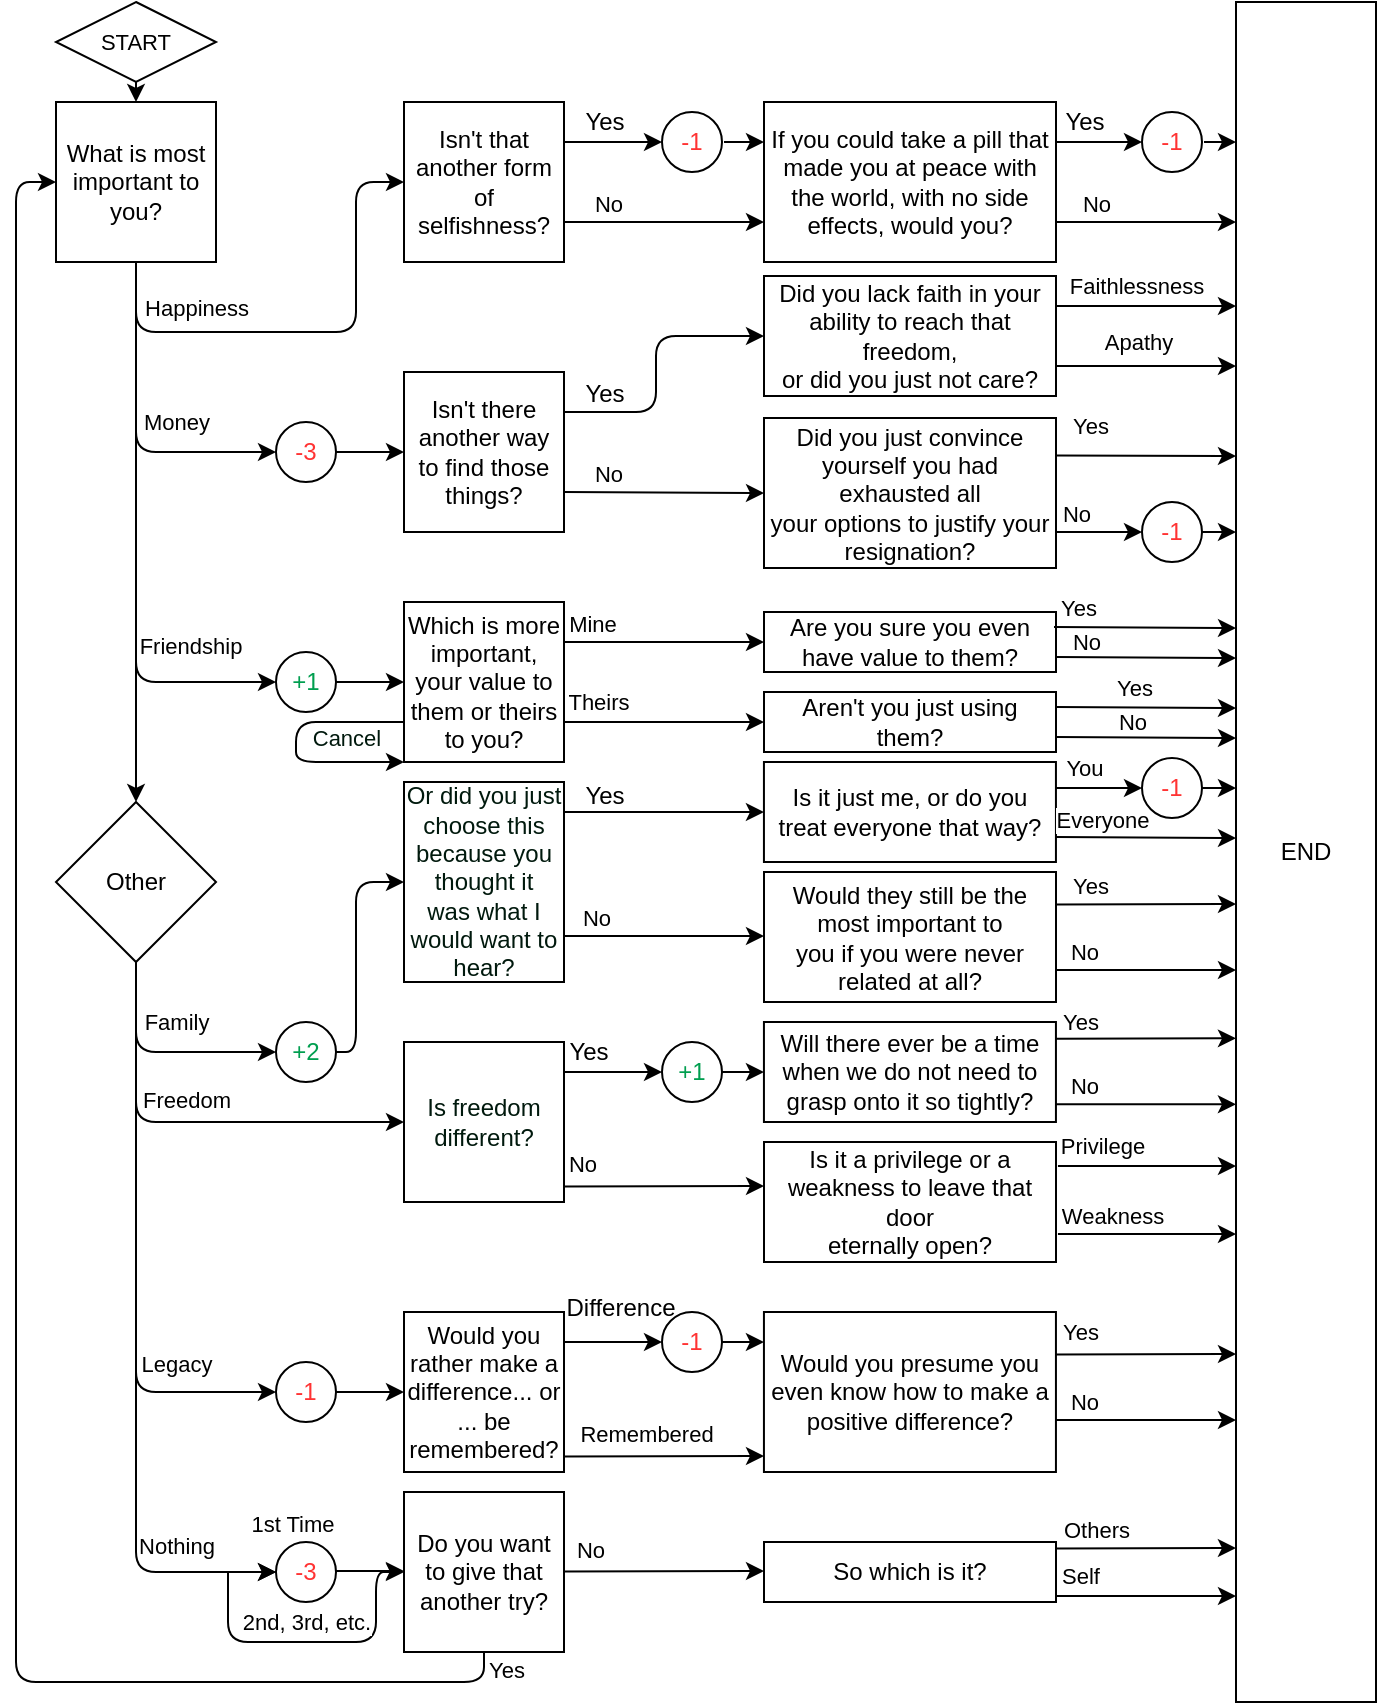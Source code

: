 <mxfile version="18.0.7" type="github">
  <diagram id="C5RBs43oDa-KdzZeNtuy" name="Page-1">
    <mxGraphModel dx="1038" dy="528" grid="1" gridSize="10" guides="1" tooltips="1" connect="1" arrows="1" fold="1" page="1" pageScale="1" pageWidth="827" pageHeight="1169" math="0" shadow="0">
      <root>
        <mxCell id="WIyWlLk6GJQsqaUBKTNV-0" />
        <mxCell id="WIyWlLk6GJQsqaUBKTNV-1" parent="WIyWlLk6GJQsqaUBKTNV-0" />
        <mxCell id="tJ01jzikXB8J_-vJGD6S-6" value="" style="endArrow=classic;html=1;exitX=0.5;exitY=1;exitDx=0;exitDy=0;entryX=0;entryY=0.5;entryDx=0;entryDy=0;" edge="1" parent="WIyWlLk6GJQsqaUBKTNV-1" source="tJ01jzikXB8J_-vJGD6S-64" target="tJ01jzikXB8J_-vJGD6S-65">
          <mxGeometry relative="1" as="geometry">
            <mxPoint x="85" y="140" as="sourcePoint" />
            <mxPoint x="300" y="85" as="targetPoint" />
            <Array as="points">
              <mxPoint x="90" y="175" />
              <mxPoint x="200" y="175" />
              <mxPoint x="200" y="100" />
            </Array>
          </mxGeometry>
        </mxCell>
        <mxCell id="tJ01jzikXB8J_-vJGD6S-7" value="&lt;div&gt;Happiness&lt;/div&gt;" style="edgeLabel;resizable=0;html=1;align=center;verticalAlign=middle;" connectable="0" vertex="1" parent="tJ01jzikXB8J_-vJGD6S-6">
          <mxGeometry relative="1" as="geometry">
            <mxPoint x="-57" y="-12" as="offset" />
          </mxGeometry>
        </mxCell>
        <mxCell id="tJ01jzikXB8J_-vJGD6S-9" value="" style="endArrow=classic;html=1;exitX=0.5;exitY=1;exitDx=0;exitDy=0;entryX=0;entryY=0.5;entryDx=0;entryDy=0;" edge="1" parent="WIyWlLk6GJQsqaUBKTNV-1" target="tJ01jzikXB8J_-vJGD6S-86">
          <mxGeometry relative="1" as="geometry">
            <mxPoint x="90" y="140" as="sourcePoint" />
            <mxPoint x="205" y="235" as="targetPoint" />
            <Array as="points">
              <mxPoint x="90" y="235" />
            </Array>
          </mxGeometry>
        </mxCell>
        <mxCell id="tJ01jzikXB8J_-vJGD6S-10" value="&lt;div&gt;Money&lt;/div&gt;" style="edgeLabel;resizable=0;html=1;align=center;verticalAlign=middle;" connectable="0" vertex="1" parent="tJ01jzikXB8J_-vJGD6S-9">
          <mxGeometry relative="1" as="geometry">
            <mxPoint x="20" y="-3" as="offset" />
          </mxGeometry>
        </mxCell>
        <mxCell id="tJ01jzikXB8J_-vJGD6S-22" value="" style="endArrow=classic;html=1;exitX=0.5;exitY=1;exitDx=0;exitDy=0;entryX=0;entryY=0.5;entryDx=0;entryDy=0;" edge="1" parent="WIyWlLk6GJQsqaUBKTNV-1" source="tJ01jzikXB8J_-vJGD6S-123" target="tJ01jzikXB8J_-vJGD6S-192">
          <mxGeometry relative="1" as="geometry">
            <mxPoint x="90" y="645" as="sourcePoint" />
            <mxPoint x="200" y="540" as="targetPoint" />
            <Array as="points">
              <mxPoint x="90" y="535" />
            </Array>
          </mxGeometry>
        </mxCell>
        <mxCell id="tJ01jzikXB8J_-vJGD6S-23" value="&lt;div&gt;Family&lt;/div&gt;" style="edgeLabel;resizable=0;html=1;align=center;verticalAlign=middle;" connectable="0" vertex="1" parent="tJ01jzikXB8J_-vJGD6S-22">
          <mxGeometry relative="1" as="geometry">
            <mxPoint x="7" y="-15" as="offset" />
          </mxGeometry>
        </mxCell>
        <mxCell id="tJ01jzikXB8J_-vJGD6S-27" value="" style="endArrow=classic;html=1;exitX=0.5;exitY=1;exitDx=0;exitDy=0;entryX=0;entryY=0.5;entryDx=0;entryDy=0;" edge="1" parent="WIyWlLk6GJQsqaUBKTNV-1" source="tJ01jzikXB8J_-vJGD6S-123" target="tJ01jzikXB8J_-vJGD6S-223">
          <mxGeometry relative="1" as="geometry">
            <mxPoint x="90" y="514" as="sourcePoint" />
            <mxPoint x="205" y="574" as="targetPoint" />
            <Array as="points">
              <mxPoint x="90" y="570" />
            </Array>
          </mxGeometry>
        </mxCell>
        <mxCell id="tJ01jzikXB8J_-vJGD6S-28" value="&lt;div&gt;Freedom&lt;/div&gt;" style="edgeLabel;resizable=0;html=1;align=center;verticalAlign=middle;" connectable="0" vertex="1" parent="tJ01jzikXB8J_-vJGD6S-27">
          <mxGeometry relative="1" as="geometry">
            <mxPoint x="-2" y="-11" as="offset" />
          </mxGeometry>
        </mxCell>
        <mxCell id="tJ01jzikXB8J_-vJGD6S-33" value="" style="endArrow=classic;html=1;exitX=0.5;exitY=1;exitDx=0;exitDy=0;entryX=0;entryY=0.5;entryDx=0;entryDy=0;" edge="1" parent="WIyWlLk6GJQsqaUBKTNV-1" target="tJ01jzikXB8J_-vJGD6S-258" source="tJ01jzikXB8J_-vJGD6S-123">
          <mxGeometry relative="1" as="geometry">
            <mxPoint x="90" y="645" as="sourcePoint" />
            <mxPoint x="205" y="660" as="targetPoint" />
            <Array as="points">
              <mxPoint x="90" y="705" />
            </Array>
          </mxGeometry>
        </mxCell>
        <mxCell id="tJ01jzikXB8J_-vJGD6S-34" value="Legacy" style="edgeLabel;resizable=0;html=1;align=center;verticalAlign=middle;" connectable="0" vertex="1" parent="tJ01jzikXB8J_-vJGD6S-33">
          <mxGeometry relative="1" as="geometry">
            <mxPoint x="20" y="58" as="offset" />
          </mxGeometry>
        </mxCell>
        <mxCell id="tJ01jzikXB8J_-vJGD6S-42" value="" style="endArrow=classic;html=1;exitX=0.5;exitY=1;exitDx=0;exitDy=0;entryX=0;entryY=0.5;entryDx=0;entryDy=0;" edge="1" parent="WIyWlLk6GJQsqaUBKTNV-1" target="tJ01jzikXB8J_-vJGD6S-275" source="tJ01jzikXB8J_-vJGD6S-123">
          <mxGeometry relative="1" as="geometry">
            <mxPoint x="90" y="645" as="sourcePoint" />
            <mxPoint x="140" y="795" as="targetPoint" />
            <Array as="points">
              <mxPoint x="90" y="717" />
              <mxPoint x="90" y="795" />
            </Array>
          </mxGeometry>
        </mxCell>
        <mxCell id="tJ01jzikXB8J_-vJGD6S-43" value="&lt;div&gt;Nothing&lt;/div&gt;" style="edgeLabel;resizable=0;html=1;align=center;verticalAlign=middle;" connectable="0" vertex="1" parent="tJ01jzikXB8J_-vJGD6S-42">
          <mxGeometry relative="1" as="geometry">
            <mxPoint x="20" y="104" as="offset" />
          </mxGeometry>
        </mxCell>
        <mxCell id="tJ01jzikXB8J_-vJGD6S-124" style="edgeStyle=orthogonalEdgeStyle;orthogonalLoop=1;jettySize=auto;html=1;exitX=0.5;exitY=1;exitDx=0;exitDy=0;entryX=0.5;entryY=0;entryDx=0;entryDy=0;fontColor=default;" edge="1" parent="WIyWlLk6GJQsqaUBKTNV-1" source="tJ01jzikXB8J_-vJGD6S-64" target="tJ01jzikXB8J_-vJGD6S-123">
          <mxGeometry relative="1" as="geometry" />
        </mxCell>
        <mxCell id="tJ01jzikXB8J_-vJGD6S-137" style="edgeStyle=orthogonalEdgeStyle;orthogonalLoop=1;jettySize=auto;html=1;exitX=0.5;exitY=1;exitDx=0;exitDy=0;entryX=0;entryY=0.5;entryDx=0;entryDy=0;fontColor=default;" edge="1" parent="WIyWlLk6GJQsqaUBKTNV-1" source="tJ01jzikXB8J_-vJGD6S-64" target="tJ01jzikXB8J_-vJGD6S-130">
          <mxGeometry relative="1" as="geometry">
            <Array as="points">
              <mxPoint x="90" y="350" />
            </Array>
          </mxGeometry>
        </mxCell>
        <mxCell id="tJ01jzikXB8J_-vJGD6S-64" value="What is most important to you?" style="whiteSpace=wrap;html=1;aspect=fixed;fontColor=#000000;" vertex="1" parent="WIyWlLk6GJQsqaUBKTNV-1">
          <mxGeometry x="50" y="60" width="80" height="80" as="geometry" />
        </mxCell>
        <mxCell id="tJ01jzikXB8J_-vJGD6S-65" value="Isn&#39;t that another form of selfishness?" style="whiteSpace=wrap;html=1;aspect=fixed;fontColor=#000000;" vertex="1" parent="WIyWlLk6GJQsqaUBKTNV-1">
          <mxGeometry x="224" y="60" width="80" height="80" as="geometry" />
        </mxCell>
        <mxCell id="tJ01jzikXB8J_-vJGD6S-68" value="-1" style="ellipse;whiteSpace=wrap;html=1;fontColor=#FF3333;" vertex="1" parent="WIyWlLk6GJQsqaUBKTNV-1">
          <mxGeometry x="353" y="65" width="30" height="30" as="geometry" />
        </mxCell>
        <mxCell id="tJ01jzikXB8J_-vJGD6S-71" value="" style="endArrow=classic;html=1;fontColor=#FF3333;exitX=1;exitY=0.25;exitDx=0;exitDy=0;entryX=0;entryY=0.5;entryDx=0;entryDy=0;" edge="1" parent="WIyWlLk6GJQsqaUBKTNV-1" source="tJ01jzikXB8J_-vJGD6S-65" target="tJ01jzikXB8J_-vJGD6S-68">
          <mxGeometry width="50" height="50" relative="1" as="geometry">
            <mxPoint x="154" y="280" as="sourcePoint" />
            <mxPoint x="204" y="230" as="targetPoint" />
          </mxGeometry>
        </mxCell>
        <mxCell id="tJ01jzikXB8J_-vJGD6S-72" value="" style="endArrow=classic;html=1;fontColor=#FF3333;exitX=1;exitY=0.75;exitDx=0;exitDy=0;" edge="1" parent="WIyWlLk6GJQsqaUBKTNV-1" source="tJ01jzikXB8J_-vJGD6S-65">
          <mxGeometry width="50" height="50" relative="1" as="geometry">
            <mxPoint x="314" y="90" as="sourcePoint" />
            <mxPoint x="404" y="120" as="targetPoint" />
          </mxGeometry>
        </mxCell>
        <mxCell id="tJ01jzikXB8J_-vJGD6S-74" value="No" style="edgeLabel;html=1;align=center;verticalAlign=middle;resizable=0;points=[];fontColor=default;" vertex="1" connectable="0" parent="tJ01jzikXB8J_-vJGD6S-72">
          <mxGeometry x="-0.56" y="7" relative="1" as="geometry">
            <mxPoint y="-2" as="offset" />
          </mxGeometry>
        </mxCell>
        <mxCell id="tJ01jzikXB8J_-vJGD6S-73" value="" style="endArrow=classic;html=1;fontColor=#FF3333;" edge="1" parent="WIyWlLk6GJQsqaUBKTNV-1">
          <mxGeometry width="50" height="50" relative="1" as="geometry">
            <mxPoint x="384" y="80" as="sourcePoint" />
            <mxPoint x="404" y="80" as="targetPoint" />
          </mxGeometry>
        </mxCell>
        <mxCell id="tJ01jzikXB8J_-vJGD6S-76" value="Yes" style="text;html=1;resizable=0;autosize=1;align=center;verticalAlign=middle;points=[];fillColor=none;strokeColor=none;rounded=0;fontColor=default;" vertex="1" parent="WIyWlLk6GJQsqaUBKTNV-1">
          <mxGeometry x="304" y="60" width="40" height="20" as="geometry" />
        </mxCell>
        <mxCell id="tJ01jzikXB8J_-vJGD6S-78" value="If you could take a pill that made you at peace with the world, with no side effects, would you?" style="rounded=0;whiteSpace=wrap;html=1;fontColor=default;" vertex="1" parent="WIyWlLk6GJQsqaUBKTNV-1">
          <mxGeometry x="404" y="60" width="146" height="80" as="geometry" />
        </mxCell>
        <mxCell id="tJ01jzikXB8J_-vJGD6S-79" value="-1" style="ellipse;whiteSpace=wrap;html=1;fontColor=#FF3333;" vertex="1" parent="WIyWlLk6GJQsqaUBKTNV-1">
          <mxGeometry x="593" y="65" width="30" height="30" as="geometry" />
        </mxCell>
        <mxCell id="tJ01jzikXB8J_-vJGD6S-80" value="" style="endArrow=classic;html=1;fontColor=#FF3333;exitX=1;exitY=0.25;exitDx=0;exitDy=0;entryX=0;entryY=0.5;entryDx=0;entryDy=0;" edge="1" parent="WIyWlLk6GJQsqaUBKTNV-1" target="tJ01jzikXB8J_-vJGD6S-79" source="tJ01jzikXB8J_-vJGD6S-78">
          <mxGeometry width="50" height="50" relative="1" as="geometry">
            <mxPoint x="544" y="80" as="sourcePoint" />
            <mxPoint x="444" y="230" as="targetPoint" />
          </mxGeometry>
        </mxCell>
        <mxCell id="tJ01jzikXB8J_-vJGD6S-81" value="" style="endArrow=classic;html=1;fontColor=#FF3333;exitX=1;exitY=0.75;exitDx=0;exitDy=0;" edge="1" parent="WIyWlLk6GJQsqaUBKTNV-1" source="tJ01jzikXB8J_-vJGD6S-78">
          <mxGeometry width="50" height="50" relative="1" as="geometry">
            <mxPoint x="544" y="120" as="sourcePoint" />
            <mxPoint x="640" y="120" as="targetPoint" />
          </mxGeometry>
        </mxCell>
        <mxCell id="tJ01jzikXB8J_-vJGD6S-82" value="No" style="edgeLabel;html=1;align=center;verticalAlign=middle;resizable=0;points=[];fontColor=default;" vertex="1" connectable="0" parent="tJ01jzikXB8J_-vJGD6S-81">
          <mxGeometry x="-0.56" y="7" relative="1" as="geometry">
            <mxPoint y="-2" as="offset" />
          </mxGeometry>
        </mxCell>
        <mxCell id="tJ01jzikXB8J_-vJGD6S-83" value="" style="endArrow=classic;html=1;fontColor=#FF3333;" edge="1" parent="WIyWlLk6GJQsqaUBKTNV-1">
          <mxGeometry width="50" height="50" relative="1" as="geometry">
            <mxPoint x="624" y="80" as="sourcePoint" />
            <mxPoint x="640" y="80" as="targetPoint" />
          </mxGeometry>
        </mxCell>
        <mxCell id="tJ01jzikXB8J_-vJGD6S-84" value="Yes" style="text;html=1;resizable=0;autosize=1;align=center;verticalAlign=middle;points=[];fillColor=none;strokeColor=none;rounded=0;fontColor=default;" vertex="1" parent="WIyWlLk6GJQsqaUBKTNV-1">
          <mxGeometry x="544" y="60" width="40" height="20" as="geometry" />
        </mxCell>
        <mxCell id="tJ01jzikXB8J_-vJGD6S-87" value="Isn&#39;t there another way to find those things?" style="whiteSpace=wrap;html=1;aspect=fixed;fontColor=#000000;" vertex="1" parent="WIyWlLk6GJQsqaUBKTNV-1">
          <mxGeometry x="224" y="195" width="80" height="80" as="geometry" />
        </mxCell>
        <mxCell id="tJ01jzikXB8J_-vJGD6S-88" value="" style="endArrow=classic;html=1;exitX=1;exitY=0.5;exitDx=0;exitDy=0;entryX=0;entryY=0.5;entryDx=0;entryDy=0;startArrow=none;" edge="1" parent="WIyWlLk6GJQsqaUBKTNV-1" source="tJ01jzikXB8J_-vJGD6S-86" target="tJ01jzikXB8J_-vJGD6S-87">
          <mxGeometry relative="1" as="geometry">
            <mxPoint x="154" y="235" as="sourcePoint" />
            <mxPoint x="224" y="170" as="targetPoint" />
            <Array as="points">
              <mxPoint x="204" y="235" />
            </Array>
          </mxGeometry>
        </mxCell>
        <mxCell id="tJ01jzikXB8J_-vJGD6S-93" value="" style="endArrow=classic;html=1;fontColor=#FF3333;exitX=1;exitY=0.25;exitDx=0;exitDy=0;entryX=0;entryY=0.5;entryDx=0;entryDy=0;" edge="1" parent="WIyWlLk6GJQsqaUBKTNV-1" target="tJ01jzikXB8J_-vJGD6S-98" source="tJ01jzikXB8J_-vJGD6S-87">
          <mxGeometry width="50" height="50" relative="1" as="geometry">
            <mxPoint x="304" y="170" as="sourcePoint" />
            <mxPoint x="354" y="170" as="targetPoint" />
            <Array as="points">
              <mxPoint x="350" y="215" />
              <mxPoint x="350" y="177" />
            </Array>
          </mxGeometry>
        </mxCell>
        <mxCell id="tJ01jzikXB8J_-vJGD6S-94" value="" style="endArrow=classic;html=1;fontColor=#FF3333;entryX=0;entryY=0.5;entryDx=0;entryDy=0;exitX=1;exitY=0.75;exitDx=0;exitDy=0;" edge="1" parent="WIyWlLk6GJQsqaUBKTNV-1" source="tJ01jzikXB8J_-vJGD6S-87" target="tJ01jzikXB8J_-vJGD6S-107">
          <mxGeometry width="50" height="50" relative="1" as="geometry">
            <mxPoint x="300" y="252" as="sourcePoint" />
            <mxPoint x="354" y="240" as="targetPoint" />
            <Array as="points" />
          </mxGeometry>
        </mxCell>
        <mxCell id="tJ01jzikXB8J_-vJGD6S-95" value="No" style="edgeLabel;html=1;align=center;verticalAlign=middle;resizable=0;points=[];fontColor=default;" vertex="1" connectable="0" parent="tJ01jzikXB8J_-vJGD6S-94">
          <mxGeometry x="-0.56" y="7" relative="1" as="geometry">
            <mxPoint y="-2" as="offset" />
          </mxGeometry>
        </mxCell>
        <mxCell id="tJ01jzikXB8J_-vJGD6S-97" value="Yes" style="text;html=1;resizable=0;autosize=1;align=center;verticalAlign=middle;points=[];fillColor=none;strokeColor=none;rounded=0;fontColor=default;" vertex="1" parent="WIyWlLk6GJQsqaUBKTNV-1">
          <mxGeometry x="304" y="196" width="40" height="20" as="geometry" />
        </mxCell>
        <mxCell id="tJ01jzikXB8J_-vJGD6S-98" value="Did you lack faith in your ability to reach that freedom, &lt;br&gt;or did you just not care?" style="rounded=0;whiteSpace=wrap;html=1;fontColor=default;" vertex="1" parent="WIyWlLk6GJQsqaUBKTNV-1">
          <mxGeometry x="404" y="147" width="146" height="60" as="geometry" />
        </mxCell>
        <mxCell id="tJ01jzikXB8J_-vJGD6S-102" value="" style="endArrow=classic;html=1;fontColor=#FF3333;exitX=1;exitY=0.25;exitDx=0;exitDy=0;" edge="1" parent="WIyWlLk6GJQsqaUBKTNV-1" source="tJ01jzikXB8J_-vJGD6S-98">
          <mxGeometry width="50" height="50" relative="1" as="geometry">
            <mxPoint x="514" y="160" as="sourcePoint" />
            <mxPoint x="640" y="162" as="targetPoint" />
          </mxGeometry>
        </mxCell>
        <mxCell id="tJ01jzikXB8J_-vJGD6S-103" value="Faithlessness" style="edgeLabel;html=1;align=center;verticalAlign=middle;resizable=0;points=[];fontColor=default;" vertex="1" connectable="0" parent="tJ01jzikXB8J_-vJGD6S-102">
          <mxGeometry x="-0.56" y="7" relative="1" as="geometry">
            <mxPoint x="20" y="-3" as="offset" />
          </mxGeometry>
        </mxCell>
        <mxCell id="tJ01jzikXB8J_-vJGD6S-104" value="" style="endArrow=classic;html=1;fontColor=#FF3333;exitX=1;exitY=0.75;exitDx=0;exitDy=0;" edge="1" parent="WIyWlLk6GJQsqaUBKTNV-1" source="tJ01jzikXB8J_-vJGD6S-98">
          <mxGeometry width="50" height="50" relative="1" as="geometry">
            <mxPoint x="544" y="200" as="sourcePoint" />
            <mxPoint x="640" y="192" as="targetPoint" />
          </mxGeometry>
        </mxCell>
        <mxCell id="tJ01jzikXB8J_-vJGD6S-105" value="Apathy" style="edgeLabel;html=1;align=center;verticalAlign=middle;resizable=0;points=[];fontColor=default;" vertex="1" connectable="0" parent="tJ01jzikXB8J_-vJGD6S-104">
          <mxGeometry x="-0.56" y="7" relative="1" as="geometry">
            <mxPoint x="21" y="-5" as="offset" />
          </mxGeometry>
        </mxCell>
        <mxCell id="tJ01jzikXB8J_-vJGD6S-107" value="Did you just convince yourself you had exhausted all &lt;br&gt;your options to justify your resignation?" style="rounded=0;whiteSpace=wrap;html=1;fontColor=default;" vertex="1" parent="WIyWlLk6GJQsqaUBKTNV-1">
          <mxGeometry x="404" y="218" width="146" height="75" as="geometry" />
        </mxCell>
        <mxCell id="tJ01jzikXB8J_-vJGD6S-108" value="-1" style="ellipse;whiteSpace=wrap;html=1;fontColor=#FF3333;" vertex="1" parent="WIyWlLk6GJQsqaUBKTNV-1">
          <mxGeometry x="593" y="260" width="30" height="30" as="geometry" />
        </mxCell>
        <mxCell id="tJ01jzikXB8J_-vJGD6S-109" value="" style="endArrow=classic;html=1;fontColor=#FF3333;exitX=1;exitY=0.25;exitDx=0;exitDy=0;snapToPoint=1;flowAnimation=0;orthogonal=1;" edge="1" parent="WIyWlLk6GJQsqaUBKTNV-1" source="tJ01jzikXB8J_-vJGD6S-107">
          <mxGeometry width="50" height="50" relative="1" as="geometry">
            <mxPoint x="514" y="209" as="sourcePoint" />
            <mxPoint x="640" y="237" as="targetPoint" />
          </mxGeometry>
        </mxCell>
        <mxCell id="tJ01jzikXB8J_-vJGD6S-110" value="" style="endArrow=classic;html=1;fontColor=#FF3333;entryX=0;entryY=0.5;entryDx=0;entryDy=0;" edge="1" parent="WIyWlLk6GJQsqaUBKTNV-1" target="tJ01jzikXB8J_-vJGD6S-108">
          <mxGeometry width="50" height="50" relative="1" as="geometry">
            <mxPoint x="550" y="275" as="sourcePoint" />
            <mxPoint x="564" y="260" as="targetPoint" />
          </mxGeometry>
        </mxCell>
        <mxCell id="tJ01jzikXB8J_-vJGD6S-111" value="No" style="edgeLabel;html=1;align=center;verticalAlign=middle;resizable=0;points=[];fontColor=default;" vertex="1" connectable="0" parent="tJ01jzikXB8J_-vJGD6S-110">
          <mxGeometry x="-0.56" y="7" relative="1" as="geometry">
            <mxPoint y="-2" as="offset" />
          </mxGeometry>
        </mxCell>
        <mxCell id="tJ01jzikXB8J_-vJGD6S-116" value="" style="endArrow=classic;html=1;fontColor=#FF3333;exitX=1;exitY=0.5;exitDx=0;exitDy=0;" edge="1" parent="WIyWlLk6GJQsqaUBKTNV-1" source="tJ01jzikXB8J_-vJGD6S-108">
          <mxGeometry width="50" height="50" relative="1" as="geometry">
            <mxPoint x="593" y="254.5" as="sourcePoint" />
            <mxPoint x="640" y="275" as="targetPoint" />
          </mxGeometry>
        </mxCell>
        <mxCell id="tJ01jzikXB8J_-vJGD6S-155" style="edgeStyle=orthogonalEdgeStyle;orthogonalLoop=1;jettySize=auto;html=1;exitX=1;exitY=0.25;exitDx=0;exitDy=0;entryX=0;entryY=0.5;entryDx=0;entryDy=0;fontColor=#009E4F;" edge="1" parent="WIyWlLk6GJQsqaUBKTNV-1" source="tJ01jzikXB8J_-vJGD6S-121" target="tJ01jzikXB8J_-vJGD6S-141">
          <mxGeometry relative="1" as="geometry" />
        </mxCell>
        <mxCell id="tJ01jzikXB8J_-vJGD6S-156" style="edgeStyle=orthogonalEdgeStyle;orthogonalLoop=1;jettySize=auto;html=1;exitX=1;exitY=0.75;exitDx=0;exitDy=0;fontColor=#009E4F;entryX=0;entryY=0.5;entryDx=0;entryDy=0;" edge="1" parent="WIyWlLk6GJQsqaUBKTNV-1" source="tJ01jzikXB8J_-vJGD6S-121" target="tJ01jzikXB8J_-vJGD6S-146">
          <mxGeometry relative="1" as="geometry">
            <mxPoint x="330" y="410" as="targetPoint" />
            <Array as="points">
              <mxPoint x="300" y="370" />
              <mxPoint x="330" y="370" />
              <mxPoint x="330" y="365" />
            </Array>
          </mxGeometry>
        </mxCell>
        <mxCell id="tJ01jzikXB8J_-vJGD6S-121" value="Which is more important, your value to &lt;br&gt;them or theirs to you?" style="whiteSpace=wrap;html=1;aspect=fixed;fontColor=#000000;" vertex="1" parent="WIyWlLk6GJQsqaUBKTNV-1">
          <mxGeometry x="224" y="310" width="80" height="80" as="geometry" />
        </mxCell>
        <mxCell id="tJ01jzikXB8J_-vJGD6S-86" value="&lt;font color=&quot;#FF3333&quot;&gt;-3&lt;/font&gt;" style="ellipse;whiteSpace=wrap;html=1;fontColor=default;" vertex="1" parent="WIyWlLk6GJQsqaUBKTNV-1">
          <mxGeometry x="160" y="220" width="30" height="30" as="geometry" />
        </mxCell>
        <mxCell id="tJ01jzikXB8J_-vJGD6S-123" value="Other" style="rhombus;whiteSpace=wrap;html=1;fontColor=default;" vertex="1" parent="WIyWlLk6GJQsqaUBKTNV-1">
          <mxGeometry x="50" y="410" width="80" height="80" as="geometry" />
        </mxCell>
        <mxCell id="tJ01jzikXB8J_-vJGD6S-129" value="Yes" style="edgeLabel;html=1;align=center;verticalAlign=middle;resizable=0;points=[];fontColor=default;" vertex="1" connectable="0" parent="WIyWlLk6GJQsqaUBKTNV-1">
          <mxGeometry x="580" y="160" as="geometry">
            <mxPoint x="-13" y="62" as="offset" />
          </mxGeometry>
        </mxCell>
        <mxCell id="tJ01jzikXB8J_-vJGD6S-130" value="&lt;font color=&quot;#009E4F&quot;&gt;+1&lt;/font&gt;" style="ellipse;whiteSpace=wrap;html=1;fontColor=default;" vertex="1" parent="WIyWlLk6GJQsqaUBKTNV-1">
          <mxGeometry x="160" y="335" width="30" height="30" as="geometry" />
        </mxCell>
        <mxCell id="tJ01jzikXB8J_-vJGD6S-138" value="&lt;div&gt;Friendship&lt;/div&gt;" style="edgeLabel;resizable=0;html=1;align=center;verticalAlign=middle;" connectable="0" vertex="1" parent="WIyWlLk6GJQsqaUBKTNV-1">
          <mxGeometry x="121" y="314" as="geometry">
            <mxPoint x="-4" y="18" as="offset" />
          </mxGeometry>
        </mxCell>
        <mxCell id="tJ01jzikXB8J_-vJGD6S-140" value="Theirs" style="edgeLabel;html=1;align=center;verticalAlign=middle;resizable=0;points=[];fontColor=default;" vertex="1" connectable="0" parent="WIyWlLk6GJQsqaUBKTNV-1">
          <mxGeometry x="324" y="390" as="geometry">
            <mxPoint x="-3" y="-30" as="offset" />
          </mxGeometry>
        </mxCell>
        <mxCell id="tJ01jzikXB8J_-vJGD6S-141" value="Are you sure you even have value to them?" style="rounded=0;whiteSpace=wrap;html=1;fontColor=default;" vertex="1" parent="WIyWlLk6GJQsqaUBKTNV-1">
          <mxGeometry x="404" y="315" width="146" height="30" as="geometry" />
        </mxCell>
        <mxCell id="tJ01jzikXB8J_-vJGD6S-142" value="" style="endArrow=classic;html=1;fontColor=#FF3333;exitX=1;exitY=0.25;exitDx=0;exitDy=0;" edge="1" parent="WIyWlLk6GJQsqaUBKTNV-1">
          <mxGeometry width="50" height="50" relative="1" as="geometry">
            <mxPoint x="549" y="322.5" as="sourcePoint" />
            <mxPoint x="640" y="323" as="targetPoint" />
          </mxGeometry>
        </mxCell>
        <mxCell id="tJ01jzikXB8J_-vJGD6S-143" value="Yes" style="edgeLabel;html=1;align=center;verticalAlign=middle;resizable=0;points=[];fontColor=default;" vertex="1" connectable="0" parent="tJ01jzikXB8J_-vJGD6S-142">
          <mxGeometry x="-0.56" y="7" relative="1" as="geometry">
            <mxPoint x="-8" y="-3" as="offset" />
          </mxGeometry>
        </mxCell>
        <mxCell id="tJ01jzikXB8J_-vJGD6S-144" value="" style="endArrow=classic;html=1;fontColor=#FF3333;exitX=1;exitY=0.75;exitDx=0;exitDy=0;" edge="1" parent="WIyWlLk6GJQsqaUBKTNV-1" source="tJ01jzikXB8J_-vJGD6S-141">
          <mxGeometry width="50" height="50" relative="1" as="geometry">
            <mxPoint x="544" y="344" as="sourcePoint" />
            <mxPoint x="640" y="338" as="targetPoint" />
          </mxGeometry>
        </mxCell>
        <mxCell id="tJ01jzikXB8J_-vJGD6S-145" value="No" style="edgeLabel;html=1;align=center;verticalAlign=middle;resizable=0;points=[];fontColor=default;" vertex="1" connectable="0" parent="tJ01jzikXB8J_-vJGD6S-144">
          <mxGeometry x="-0.56" y="7" relative="1" as="geometry">
            <mxPoint x="-5" y="-1" as="offset" />
          </mxGeometry>
        </mxCell>
        <mxCell id="tJ01jzikXB8J_-vJGD6S-146" value="Aren&#39;t you just using them?" style="rounded=0;whiteSpace=wrap;html=1;fontColor=default;" vertex="1" parent="WIyWlLk6GJQsqaUBKTNV-1">
          <mxGeometry x="404" y="355" width="146" height="30" as="geometry" />
        </mxCell>
        <mxCell id="tJ01jzikXB8J_-vJGD6S-148" value="" style="endArrow=classic;html=1;fontColor=#FF3333;exitX=1;exitY=0.25;exitDx=0;exitDy=0;snapToPoint=1;flowAnimation=0;orthogonal=1;" edge="1" parent="WIyWlLk6GJQsqaUBKTNV-1" source="tJ01jzikXB8J_-vJGD6S-146">
          <mxGeometry width="50" height="50" relative="1" as="geometry">
            <mxPoint x="514" y="353" as="sourcePoint" />
            <mxPoint x="640" y="363" as="targetPoint" />
          </mxGeometry>
        </mxCell>
        <mxCell id="tJ01jzikXB8J_-vJGD6S-149" value="" style="endArrow=classic;html=1;fontColor=#FF3333;exitX=1;exitY=0.75;exitDx=0;exitDy=0;" edge="1" parent="WIyWlLk6GJQsqaUBKTNV-1" source="tJ01jzikXB8J_-vJGD6S-146">
          <mxGeometry width="50" height="50" relative="1" as="geometry">
            <mxPoint x="544" y="484" as="sourcePoint" />
            <mxPoint x="640" y="378" as="targetPoint" />
          </mxGeometry>
        </mxCell>
        <mxCell id="tJ01jzikXB8J_-vJGD6S-150" value="No" style="edgeLabel;html=1;align=center;verticalAlign=middle;resizable=0;points=[];fontColor=default;" vertex="1" connectable="0" parent="tJ01jzikXB8J_-vJGD6S-149">
          <mxGeometry x="-0.56" y="7" relative="1" as="geometry">
            <mxPoint x="18" y="-1" as="offset" />
          </mxGeometry>
        </mxCell>
        <mxCell id="tJ01jzikXB8J_-vJGD6S-152" value="Yes" style="edgeLabel;html=1;align=center;verticalAlign=middle;resizable=0;points=[];fontColor=default;" vertex="1" connectable="0" parent="WIyWlLk6GJQsqaUBKTNV-1">
          <mxGeometry x="602" y="291" as="geometry">
            <mxPoint x="-13" y="62" as="offset" />
          </mxGeometry>
        </mxCell>
        <mxCell id="tJ01jzikXB8J_-vJGD6S-153" value="" style="endArrow=classic;html=1;exitX=1;exitY=0.5;exitDx=0;exitDy=0;entryX=0;entryY=0.5;entryDx=0;entryDy=0;startArrow=none;" edge="1" parent="WIyWlLk6GJQsqaUBKTNV-1" source="tJ01jzikXB8J_-vJGD6S-130" target="tJ01jzikXB8J_-vJGD6S-121">
          <mxGeometry relative="1" as="geometry">
            <mxPoint x="196" y="326" as="sourcePoint" />
            <mxPoint x="230" y="326" as="targetPoint" />
            <Array as="points" />
          </mxGeometry>
        </mxCell>
        <mxCell id="tJ01jzikXB8J_-vJGD6S-157" value="Mine" style="edgeLabel;html=1;align=center;verticalAlign=middle;resizable=0;points=[];fontColor=default;" vertex="1" connectable="0" parent="WIyWlLk6GJQsqaUBKTNV-1">
          <mxGeometry x="324" y="340" as="geometry">
            <mxPoint x="-6" y="-19" as="offset" />
          </mxGeometry>
        </mxCell>
        <mxCell id="tJ01jzikXB8J_-vJGD6S-192" value="&lt;font color=&quot;#009E4F&quot;&gt;+2&lt;/font&gt;" style="ellipse;whiteSpace=wrap;html=1;fontColor=default;" vertex="1" parent="WIyWlLk6GJQsqaUBKTNV-1">
          <mxGeometry x="160" y="520" width="30" height="30" as="geometry" />
        </mxCell>
        <mxCell id="tJ01jzikXB8J_-vJGD6S-196" value="" style="endArrow=classic;html=1;exitX=1;exitY=0.5;exitDx=0;exitDy=0;entryX=0;entryY=0.5;entryDx=0;entryDy=0;" edge="1" parent="WIyWlLk6GJQsqaUBKTNV-1" source="tJ01jzikXB8J_-vJGD6S-192" target="tJ01jzikXB8J_-vJGD6S-199">
          <mxGeometry relative="1" as="geometry">
            <mxPoint x="283" y="512.5" as="sourcePoint" />
            <mxPoint x="224" y="453" as="targetPoint" />
            <Array as="points">
              <mxPoint x="200" y="535" />
              <mxPoint x="200" y="450" />
            </Array>
          </mxGeometry>
        </mxCell>
        <mxCell id="tJ01jzikXB8J_-vJGD6S-199" value="&lt;font color=&quot;#00190D&quot;&gt;Or did you just choose this because you thought it &lt;br&gt;was what I would want to hear?&lt;/font&gt;" style="rounded=0;whiteSpace=wrap;html=1;fontColor=#009E4F;" vertex="1" parent="WIyWlLk6GJQsqaUBKTNV-1">
          <mxGeometry x="224" y="400" width="80" height="100" as="geometry" />
        </mxCell>
        <mxCell id="tJ01jzikXB8J_-vJGD6S-200" value="No" style="edgeLabel;html=1;align=center;verticalAlign=middle;resizable=0;points=[];fontColor=default;" vertex="1" connectable="0" parent="WIyWlLk6GJQsqaUBKTNV-1">
          <mxGeometry x="320.005" y="468.0" as="geometry" />
        </mxCell>
        <mxCell id="tJ01jzikXB8J_-vJGD6S-201" value="Yes" style="text;html=1;resizable=0;autosize=1;align=center;verticalAlign=middle;points=[];fillColor=none;strokeColor=none;rounded=0;fontColor=default;" vertex="1" parent="WIyWlLk6GJQsqaUBKTNV-1">
          <mxGeometry x="304" y="397" width="40" height="20" as="geometry" />
        </mxCell>
        <mxCell id="tJ01jzikXB8J_-vJGD6S-202" value="Is it just me, or do you treat everyone that way?" style="rounded=0;whiteSpace=wrap;html=1;fontColor=default;" vertex="1" parent="WIyWlLk6GJQsqaUBKTNV-1">
          <mxGeometry x="403.97" y="390" width="146" height="50" as="geometry" />
        </mxCell>
        <mxCell id="tJ01jzikXB8J_-vJGD6S-203" value="" style="endArrow=classic;html=1;fontColor=#FF3333;entryX=0;entryY=0.5;entryDx=0;entryDy=0;" edge="1" parent="WIyWlLk6GJQsqaUBKTNV-1" target="tJ01jzikXB8J_-vJGD6S-217">
          <mxGeometry width="50" height="50" relative="1" as="geometry">
            <mxPoint x="550" y="403" as="sourcePoint" />
            <mxPoint x="640" y="408" as="targetPoint" />
          </mxGeometry>
        </mxCell>
        <mxCell id="tJ01jzikXB8J_-vJGD6S-204" value="You" style="edgeLabel;html=1;align=center;verticalAlign=middle;resizable=0;points=[];fontColor=default;" vertex="1" connectable="0" parent="tJ01jzikXB8J_-vJGD6S-203">
          <mxGeometry x="-0.56" y="7" relative="1" as="geometry">
            <mxPoint x="4" y="-3" as="offset" />
          </mxGeometry>
        </mxCell>
        <mxCell id="tJ01jzikXB8J_-vJGD6S-205" value="" style="endArrow=classic;html=1;fontColor=#FF3333;exitX=1;exitY=0.75;exitDx=0;exitDy=0;" edge="1" parent="WIyWlLk6GJQsqaUBKTNV-1" source="tJ01jzikXB8J_-vJGD6S-202">
          <mxGeometry width="50" height="50" relative="1" as="geometry">
            <mxPoint x="543.97" y="453" as="sourcePoint" />
            <mxPoint x="640" y="428" as="targetPoint" />
          </mxGeometry>
        </mxCell>
        <mxCell id="tJ01jzikXB8J_-vJGD6S-206" value="Everyone" style="edgeLabel;html=1;align=center;verticalAlign=middle;resizable=0;points=[];fontColor=default;" vertex="1" connectable="0" parent="tJ01jzikXB8J_-vJGD6S-205">
          <mxGeometry x="-0.56" y="7" relative="1" as="geometry">
            <mxPoint x="3" y="-2" as="offset" />
          </mxGeometry>
        </mxCell>
        <mxCell id="tJ01jzikXB8J_-vJGD6S-207" value="Would they still be the most important to &lt;br&gt;you if you were never related at all?" style="rounded=0;whiteSpace=wrap;html=1;fontColor=default;" vertex="1" parent="WIyWlLk6GJQsqaUBKTNV-1">
          <mxGeometry x="404" y="445" width="146" height="65" as="geometry" />
        </mxCell>
        <mxCell id="tJ01jzikXB8J_-vJGD6S-209" value="" style="endArrow=classic;html=1;fontColor=#FF3333;exitX=1;exitY=0.25;exitDx=0;exitDy=0;snapToPoint=1;flowAnimation=0;orthogonal=1;" edge="1" parent="WIyWlLk6GJQsqaUBKTNV-1" source="tJ01jzikXB8J_-vJGD6S-207">
          <mxGeometry width="50" height="50" relative="1" as="geometry">
            <mxPoint x="513.97" y="462" as="sourcePoint" />
            <mxPoint x="640" y="461" as="targetPoint" />
          </mxGeometry>
        </mxCell>
        <mxCell id="tJ01jzikXB8J_-vJGD6S-210" value="" style="endArrow=classic;html=1;fontColor=#FF3333;" edge="1" parent="WIyWlLk6GJQsqaUBKTNV-1">
          <mxGeometry width="50" height="50" relative="1" as="geometry">
            <mxPoint x="550" y="494" as="sourcePoint" />
            <mxPoint x="640" y="494" as="targetPoint" />
          </mxGeometry>
        </mxCell>
        <mxCell id="tJ01jzikXB8J_-vJGD6S-211" value="No" style="edgeLabel;html=1;align=center;verticalAlign=middle;resizable=0;points=[];fontColor=default;" vertex="1" connectable="0" parent="tJ01jzikXB8J_-vJGD6S-210">
          <mxGeometry x="-0.56" y="7" relative="1" as="geometry">
            <mxPoint x="-6" y="-2" as="offset" />
          </mxGeometry>
        </mxCell>
        <mxCell id="tJ01jzikXB8J_-vJGD6S-212" value="" style="endArrow=classic;html=1;fontColor=#FF3333;exitX=1;exitY=0.5;exitDx=0;exitDy=0;" edge="1" parent="WIyWlLk6GJQsqaUBKTNV-1" source="tJ01jzikXB8J_-vJGD6S-217">
          <mxGeometry width="50" height="50" relative="1" as="geometry">
            <mxPoint x="720.03" y="385" as="sourcePoint" />
            <mxPoint x="640" y="403" as="targetPoint" />
          </mxGeometry>
        </mxCell>
        <mxCell id="tJ01jzikXB8J_-vJGD6S-213" value="Yes" style="edgeLabel;html=1;align=center;verticalAlign=middle;resizable=0;points=[];fontColor=default;" vertex="1" connectable="0" parent="WIyWlLk6GJQsqaUBKTNV-1">
          <mxGeometry x="580" y="390" as="geometry">
            <mxPoint x="-13" y="62" as="offset" />
          </mxGeometry>
        </mxCell>
        <mxCell id="tJ01jzikXB8J_-vJGD6S-215" value="" style="endArrow=classic;html=1;exitX=1;exitY=0.15;exitDx=0;exitDy=0;entryX=0;entryY=0.5;entryDx=0;entryDy=0;exitPerimeter=0;" edge="1" parent="WIyWlLk6GJQsqaUBKTNV-1" source="tJ01jzikXB8J_-vJGD6S-199" target="tJ01jzikXB8J_-vJGD6S-202">
          <mxGeometry relative="1" as="geometry">
            <mxPoint x="307" y="420" as="sourcePoint" />
            <mxPoint x="341" y="335" as="targetPoint" />
            <Array as="points" />
          </mxGeometry>
        </mxCell>
        <mxCell id="tJ01jzikXB8J_-vJGD6S-216" value="" style="endArrow=classic;html=1;exitX=1;exitY=0.15;exitDx=0;exitDy=0;entryX=0;entryY=0.5;entryDx=0;entryDy=0;exitPerimeter=0;" edge="1" parent="WIyWlLk6GJQsqaUBKTNV-1">
          <mxGeometry relative="1" as="geometry">
            <mxPoint x="304.03" y="477" as="sourcePoint" />
            <mxPoint x="404" y="477" as="targetPoint" />
            <Array as="points" />
          </mxGeometry>
        </mxCell>
        <mxCell id="tJ01jzikXB8J_-vJGD6S-217" value="-1" style="ellipse;whiteSpace=wrap;html=1;fontColor=#FF3333;" vertex="1" parent="WIyWlLk6GJQsqaUBKTNV-1">
          <mxGeometry x="593" y="388" width="30" height="30" as="geometry" />
        </mxCell>
        <mxCell id="tJ01jzikXB8J_-vJGD6S-220" value="" style="endArrow=classic;html=1;fontColor=#009E4F;exitX=0;exitY=0.75;exitDx=0;exitDy=0;entryX=0;entryY=1;entryDx=0;entryDy=0;rounded=1;" edge="1" parent="WIyWlLk6GJQsqaUBKTNV-1" source="tJ01jzikXB8J_-vJGD6S-121" target="tJ01jzikXB8J_-vJGD6S-121">
          <mxGeometry width="50" height="50" relative="1" as="geometry">
            <mxPoint x="430" y="370" as="sourcePoint" />
            <mxPoint x="210" y="390" as="targetPoint" />
            <Array as="points">
              <mxPoint x="170" y="370" />
              <mxPoint x="170" y="390" />
              <mxPoint x="210" y="390" />
            </Array>
          </mxGeometry>
        </mxCell>
        <mxCell id="tJ01jzikXB8J_-vJGD6S-221" value="&lt;font color=&quot;#00190D&quot;&gt;Cancel&lt;/font&gt;" style="edgeLabel;html=1;align=center;verticalAlign=middle;resizable=0;points=[];fontColor=#009E4F;" vertex="1" connectable="0" parent="tJ01jzikXB8J_-vJGD6S-220">
          <mxGeometry x="-0.428" y="8" relative="1" as="geometry">
            <mxPoint x="7" as="offset" />
          </mxGeometry>
        </mxCell>
        <mxCell id="tJ01jzikXB8J_-vJGD6S-223" value="&lt;font color=&quot;#00190D&quot;&gt;Is freedom different?&lt;/font&gt;" style="rounded=0;whiteSpace=wrap;html=1;fontColor=#009E4F;" vertex="1" parent="WIyWlLk6GJQsqaUBKTNV-1">
          <mxGeometry x="224" y="530" width="80" height="80" as="geometry" />
        </mxCell>
        <mxCell id="tJ01jzikXB8J_-vJGD6S-229" value="" style="endArrow=classic;html=1;entryX=0;entryY=0.5;entryDx=0;entryDy=0;noJump=0;flowAnimation=0;ignoreEdge=0;orthogonalLoop=0;orthogonal=0;enumerate=0;comic=0;rounded=1;" edge="1" parent="WIyWlLk6GJQsqaUBKTNV-1" target="tJ01jzikXB8J_-vJGD6S-247">
          <mxGeometry relative="1" as="geometry">
            <mxPoint x="304" y="545" as="sourcePoint" />
            <mxPoint x="400" y="555" as="targetPoint" />
            <Array as="points">
              <mxPoint x="330" y="545" />
              <mxPoint x="350" y="545" />
            </Array>
          </mxGeometry>
        </mxCell>
        <mxCell id="tJ01jzikXB8J_-vJGD6S-230" value="" style="endArrow=classic;html=1;exitX=1;exitY=0.903;exitDx=0;exitDy=0;exitPerimeter=0;" edge="1" parent="WIyWlLk6GJQsqaUBKTNV-1" source="tJ01jzikXB8J_-vJGD6S-223">
          <mxGeometry relative="1" as="geometry">
            <mxPoint x="308" y="604.66" as="sourcePoint" />
            <mxPoint x="404" y="602" as="targetPoint" />
            <Array as="points" />
          </mxGeometry>
        </mxCell>
        <mxCell id="tJ01jzikXB8J_-vJGD6S-231" value="Yes" style="text;html=1;resizable=0;autosize=1;align=center;verticalAlign=middle;points=[];fillColor=none;strokeColor=none;rounded=0;fontColor=default;" vertex="1" parent="WIyWlLk6GJQsqaUBKTNV-1">
          <mxGeometry x="296" y="525" width="40" height="20" as="geometry" />
        </mxCell>
        <mxCell id="tJ01jzikXB8J_-vJGD6S-233" value="No" style="edgeLabel;html=1;align=center;verticalAlign=middle;resizable=0;points=[];fontColor=default;" vertex="1" connectable="0" parent="WIyWlLk6GJQsqaUBKTNV-1">
          <mxGeometry x="304.005" y="520.0" as="geometry">
            <mxPoint x="9" y="71" as="offset" />
          </mxGeometry>
        </mxCell>
        <mxCell id="tJ01jzikXB8J_-vJGD6S-235" value="Will there ever be a time when we do not need to &lt;br&gt;grasp onto it so tightly?" style="rounded=0;whiteSpace=wrap;html=1;fontColor=default;" vertex="1" parent="WIyWlLk6GJQsqaUBKTNV-1">
          <mxGeometry x="403.97" y="520" width="146" height="50" as="geometry" />
        </mxCell>
        <mxCell id="tJ01jzikXB8J_-vJGD6S-238" value="Is it a privilege or a weakness to leave that door &lt;br&gt;eternally open?" style="rounded=0;whiteSpace=wrap;html=1;fontColor=default;" vertex="1" parent="WIyWlLk6GJQsqaUBKTNV-1">
          <mxGeometry x="404" y="580" width="146" height="60" as="geometry" />
        </mxCell>
        <mxCell id="tJ01jzikXB8J_-vJGD6S-239" value="" style="endArrow=classic;html=1;fontColor=#FF3333;exitX=1;exitY=0.25;exitDx=0;exitDy=0;snapToPoint=1;flowAnimation=0;orthogonal=1;" edge="1" parent="WIyWlLk6GJQsqaUBKTNV-1">
          <mxGeometry width="50" height="50" relative="1" as="geometry">
            <mxPoint x="549.97" y="528.41" as="sourcePoint" />
            <mxPoint x="639.97" y="528.16" as="targetPoint" />
          </mxGeometry>
        </mxCell>
        <mxCell id="tJ01jzikXB8J_-vJGD6S-240" value="" style="endArrow=classic;html=1;fontColor=#FF3333;" edge="1" parent="WIyWlLk6GJQsqaUBKTNV-1">
          <mxGeometry width="50" height="50" relative="1" as="geometry">
            <mxPoint x="549.97" y="561.16" as="sourcePoint" />
            <mxPoint x="639.97" y="561.16" as="targetPoint" />
          </mxGeometry>
        </mxCell>
        <mxCell id="tJ01jzikXB8J_-vJGD6S-241" value="No" style="edgeLabel;html=1;align=center;verticalAlign=middle;resizable=0;points=[];fontColor=default;" vertex="1" connectable="0" parent="tJ01jzikXB8J_-vJGD6S-240">
          <mxGeometry x="-0.56" y="7" relative="1" as="geometry">
            <mxPoint x="-6" y="-2" as="offset" />
          </mxGeometry>
        </mxCell>
        <mxCell id="tJ01jzikXB8J_-vJGD6S-242" value="Yes" style="edgeLabel;html=1;align=center;verticalAlign=middle;resizable=0;points=[];fontColor=default;" vertex="1" connectable="0" parent="WIyWlLk6GJQsqaUBKTNV-1">
          <mxGeometry x="575" y="458" as="geometry">
            <mxPoint x="-13" y="62" as="offset" />
          </mxGeometry>
        </mxCell>
        <mxCell id="tJ01jzikXB8J_-vJGD6S-243" value="" style="endArrow=classic;html=1;fontColor=#FF3333;exitX=1;exitY=0.25;exitDx=0;exitDy=0;snapToPoint=1;flowAnimation=0;orthogonal=1;" edge="1" parent="WIyWlLk6GJQsqaUBKTNV-1">
          <mxGeometry width="50" height="50" relative="1" as="geometry">
            <mxPoint x="550.97" y="592" as="sourcePoint" />
            <mxPoint x="640" y="592" as="targetPoint" />
          </mxGeometry>
        </mxCell>
        <mxCell id="tJ01jzikXB8J_-vJGD6S-244" value="" style="endArrow=classic;html=1;fontColor=#FF3333;" edge="1" parent="WIyWlLk6GJQsqaUBKTNV-1">
          <mxGeometry width="50" height="50" relative="1" as="geometry">
            <mxPoint x="550.97" y="626" as="sourcePoint" />
            <mxPoint x="640" y="626" as="targetPoint" />
          </mxGeometry>
        </mxCell>
        <mxCell id="tJ01jzikXB8J_-vJGD6S-245" value="Weakness" style="edgeLabel;html=1;align=center;verticalAlign=middle;resizable=0;points=[];fontColor=default;" vertex="1" connectable="0" parent="tJ01jzikXB8J_-vJGD6S-244">
          <mxGeometry x="-0.56" y="7" relative="1" as="geometry">
            <mxPoint x="7" y="-2" as="offset" />
          </mxGeometry>
        </mxCell>
        <mxCell id="tJ01jzikXB8J_-vJGD6S-246" value="Privilege" style="edgeLabel;html=1;align=center;verticalAlign=middle;resizable=0;points=[];fontColor=default;" vertex="1" connectable="0" parent="WIyWlLk6GJQsqaUBKTNV-1">
          <mxGeometry x="586" y="520" as="geometry">
            <mxPoint x="-13" y="62" as="offset" />
          </mxGeometry>
        </mxCell>
        <mxCell id="tJ01jzikXB8J_-vJGD6S-251" style="edgeStyle=orthogonalEdgeStyle;rounded=1;comic=0;orthogonalLoop=1;jettySize=auto;html=1;exitX=1;exitY=0.5;exitDx=0;exitDy=0;entryX=0;entryY=0.5;entryDx=0;entryDy=0;fontColor=#00190D;" edge="1" parent="WIyWlLk6GJQsqaUBKTNV-1" source="tJ01jzikXB8J_-vJGD6S-247" target="tJ01jzikXB8J_-vJGD6S-235">
          <mxGeometry relative="1" as="geometry" />
        </mxCell>
        <mxCell id="tJ01jzikXB8J_-vJGD6S-247" value="&lt;font color=&quot;#009E4F&quot;&gt;+1&lt;/font&gt;" style="ellipse;whiteSpace=wrap;html=1;fontColor=default;" vertex="1" parent="WIyWlLk6GJQsqaUBKTNV-1">
          <mxGeometry x="353" y="530" width="30" height="30" as="geometry" />
        </mxCell>
        <mxCell id="tJ01jzikXB8J_-vJGD6S-252" value="Would you rather make a difference... or ... be &lt;br&gt;remembered?" style="rounded=0;whiteSpace=wrap;html=1;fontColor=#000000;" vertex="1" parent="WIyWlLk6GJQsqaUBKTNV-1">
          <mxGeometry x="224" y="665" width="80" height="80" as="geometry" />
        </mxCell>
        <mxCell id="tJ01jzikXB8J_-vJGD6S-259" style="edgeStyle=orthogonalEdgeStyle;rounded=1;comic=0;orthogonalLoop=1;jettySize=auto;html=1;exitX=1;exitY=0.5;exitDx=0;exitDy=0;entryX=0;entryY=0.5;entryDx=0;entryDy=0;fontSize=11;fontColor=#00190D;" edge="1" parent="WIyWlLk6GJQsqaUBKTNV-1" source="tJ01jzikXB8J_-vJGD6S-258" target="tJ01jzikXB8J_-vJGD6S-252">
          <mxGeometry relative="1" as="geometry">
            <Array as="points">
              <mxPoint x="200" y="705" />
              <mxPoint x="200" y="705" />
            </Array>
          </mxGeometry>
        </mxCell>
        <mxCell id="tJ01jzikXB8J_-vJGD6S-258" value="-1" style="ellipse;whiteSpace=wrap;html=1;fontColor=#FF3333;" vertex="1" parent="WIyWlLk6GJQsqaUBKTNV-1">
          <mxGeometry x="160" y="690" width="30" height="30" as="geometry" />
        </mxCell>
        <mxCell id="tJ01jzikXB8J_-vJGD6S-260" value="" style="endArrow=classic;html=1;entryX=0;entryY=0.5;entryDx=0;entryDy=0;noJump=0;flowAnimation=0;ignoreEdge=0;orthogonalLoop=0;orthogonal=0;enumerate=0;comic=0;rounded=1;" edge="1" parent="WIyWlLk6GJQsqaUBKTNV-1">
          <mxGeometry relative="1" as="geometry">
            <mxPoint x="304" y="680" as="sourcePoint" />
            <mxPoint x="353" y="680" as="targetPoint" />
            <Array as="points">
              <mxPoint x="330" y="680" />
              <mxPoint x="350" y="680" />
            </Array>
          </mxGeometry>
        </mxCell>
        <mxCell id="tJ01jzikXB8J_-vJGD6S-261" value="" style="endArrow=classic;html=1;exitX=1;exitY=0.903;exitDx=0;exitDy=0;exitPerimeter=0;" edge="1" parent="WIyWlLk6GJQsqaUBKTNV-1">
          <mxGeometry relative="1" as="geometry">
            <mxPoint x="304" y="737.24" as="sourcePoint" />
            <mxPoint x="404" y="737" as="targetPoint" />
            <Array as="points" />
          </mxGeometry>
        </mxCell>
        <mxCell id="tJ01jzikXB8J_-vJGD6S-262" value="Difference" style="text;html=1;resizable=0;autosize=1;align=center;verticalAlign=middle;points=[];fillColor=none;strokeColor=none;rounded=0;fontColor=default;" vertex="1" parent="WIyWlLk6GJQsqaUBKTNV-1">
          <mxGeometry x="297" y="653" width="70" height="20" as="geometry" />
        </mxCell>
        <mxCell id="tJ01jzikXB8J_-vJGD6S-263" value="Remembered" style="edgeLabel;html=1;align=center;verticalAlign=middle;resizable=0;points=[];fontColor=default;" vertex="1" connectable="0" parent="WIyWlLk6GJQsqaUBKTNV-1">
          <mxGeometry x="336.005" y="655.0" as="geometry">
            <mxPoint x="9" y="71" as="offset" />
          </mxGeometry>
        </mxCell>
        <mxCell id="tJ01jzikXB8J_-vJGD6S-264" style="edgeStyle=orthogonalEdgeStyle;rounded=1;comic=0;orthogonalLoop=1;jettySize=auto;html=1;exitX=1;exitY=0.5;exitDx=0;exitDy=0;entryX=0;entryY=0.5;entryDx=0;entryDy=0;fontColor=#00190D;" edge="1" parent="WIyWlLk6GJQsqaUBKTNV-1">
          <mxGeometry relative="1" as="geometry">
            <mxPoint x="403.97" y="680" as="targetPoint" />
            <mxPoint x="383" y="680" as="sourcePoint" />
          </mxGeometry>
        </mxCell>
        <mxCell id="tJ01jzikXB8J_-vJGD6S-266" value="-1" style="ellipse;whiteSpace=wrap;html=1;fontColor=#FF3333;" vertex="1" parent="WIyWlLk6GJQsqaUBKTNV-1">
          <mxGeometry x="353" y="665" width="30" height="30" as="geometry" />
        </mxCell>
        <mxCell id="tJ01jzikXB8J_-vJGD6S-269" value="Would you presume you even know how to make a &lt;br&gt;positive difference?" style="rounded=0;whiteSpace=wrap;html=1;fontColor=default;" vertex="1" parent="WIyWlLk6GJQsqaUBKTNV-1">
          <mxGeometry x="403.97" y="665" width="146" height="80" as="geometry" />
        </mxCell>
        <mxCell id="tJ01jzikXB8J_-vJGD6S-270" value="" style="endArrow=classic;html=1;fontColor=#FF3333;exitX=1;exitY=0.25;exitDx=0;exitDy=0;snapToPoint=1;flowAnimation=0;orthogonal=1;" edge="1" parent="WIyWlLk6GJQsqaUBKTNV-1">
          <mxGeometry width="50" height="50" relative="1" as="geometry">
            <mxPoint x="550" y="686.25" as="sourcePoint" />
            <mxPoint x="640" y="686.0" as="targetPoint" />
          </mxGeometry>
        </mxCell>
        <mxCell id="tJ01jzikXB8J_-vJGD6S-271" value="" style="endArrow=classic;html=1;fontColor=#FF3333;" edge="1" parent="WIyWlLk6GJQsqaUBKTNV-1">
          <mxGeometry width="50" height="50" relative="1" as="geometry">
            <mxPoint x="550" y="719.0" as="sourcePoint" />
            <mxPoint x="640" y="719.0" as="targetPoint" />
          </mxGeometry>
        </mxCell>
        <mxCell id="tJ01jzikXB8J_-vJGD6S-272" value="No" style="edgeLabel;html=1;align=center;verticalAlign=middle;resizable=0;points=[];fontColor=default;" vertex="1" connectable="0" parent="tJ01jzikXB8J_-vJGD6S-271">
          <mxGeometry x="-0.56" y="7" relative="1" as="geometry">
            <mxPoint x="-6" y="-2" as="offset" />
          </mxGeometry>
        </mxCell>
        <mxCell id="tJ01jzikXB8J_-vJGD6S-274" value="Yes" style="edgeLabel;html=1;align=center;verticalAlign=middle;resizable=0;points=[];fontColor=default;" vertex="1" connectable="0" parent="WIyWlLk6GJQsqaUBKTNV-1">
          <mxGeometry x="575" y="613" as="geometry">
            <mxPoint x="-13" y="62" as="offset" />
          </mxGeometry>
        </mxCell>
        <mxCell id="tJ01jzikXB8J_-vJGD6S-275" value="-3" style="ellipse;whiteSpace=wrap;html=1;fontColor=#FF3333;" vertex="1" parent="WIyWlLk6GJQsqaUBKTNV-1">
          <mxGeometry x="160" y="780" width="30" height="30" as="geometry" />
        </mxCell>
        <mxCell id="tJ01jzikXB8J_-vJGD6S-277" style="edgeStyle=orthogonalEdgeStyle;rounded=1;comic=0;orthogonalLoop=1;jettySize=auto;html=1;exitX=1;exitY=0.5;exitDx=0;exitDy=0;entryX=0;entryY=0.5;entryDx=0;entryDy=0;fontSize=11;fontColor=#00190D;" edge="1" parent="WIyWlLk6GJQsqaUBKTNV-1">
          <mxGeometry relative="1" as="geometry">
            <mxPoint x="190" y="794.5" as="sourcePoint" />
            <mxPoint x="224" y="794.5" as="targetPoint" />
            <Array as="points">
              <mxPoint x="200" y="794.5" />
              <mxPoint x="200" y="794.5" />
            </Array>
          </mxGeometry>
        </mxCell>
        <mxCell id="tJ01jzikXB8J_-vJGD6S-278" value="Do you want to give that another try?" style="rounded=0;whiteSpace=wrap;html=1;fontColor=#000000;" vertex="1" parent="WIyWlLk6GJQsqaUBKTNV-1">
          <mxGeometry x="224" y="755" width="80" height="80" as="geometry" />
        </mxCell>
        <mxCell id="tJ01jzikXB8J_-vJGD6S-279" value="" style="endArrow=classic;html=1;exitX=1;exitY=0.903;exitDx=0;exitDy=0;exitPerimeter=0;" edge="1" parent="WIyWlLk6GJQsqaUBKTNV-1">
          <mxGeometry relative="1" as="geometry">
            <mxPoint x="304" y="794.74" as="sourcePoint" />
            <mxPoint x="404" y="794.5" as="targetPoint" />
            <Array as="points" />
          </mxGeometry>
        </mxCell>
        <mxCell id="tJ01jzikXB8J_-vJGD6S-280" value="No" style="edgeLabel;html=1;align=center;verticalAlign=middle;resizable=0;points=[];fontColor=default;" vertex="1" connectable="0" parent="WIyWlLk6GJQsqaUBKTNV-1">
          <mxGeometry x="578" y="725" as="geometry">
            <mxPoint x="-261" y="59" as="offset" />
          </mxGeometry>
        </mxCell>
        <mxCell id="tJ01jzikXB8J_-vJGD6S-281" value="1st Time" style="edgeLabel;resizable=0;html=1;align=center;verticalAlign=middle;" connectable="0" vertex="1" parent="WIyWlLk6GJQsqaUBKTNV-1">
          <mxGeometry x="180" y="770" as="geometry">
            <mxPoint x="-12" y="1" as="offset" />
          </mxGeometry>
        </mxCell>
        <mxCell id="tJ01jzikXB8J_-vJGD6S-289" value="" style="endArrow=classic;html=1;rounded=1;comic=0;fontSize=11;fontColor=#000000;exitX=1;exitY=0.5;exitDx=0;exitDy=0;entryX=0;entryY=0.5;entryDx=0;entryDy=0;" edge="1" parent="WIyWlLk6GJQsqaUBKTNV-1" target="tJ01jzikXB8J_-vJGD6S-275">
          <mxGeometry width="50" height="50" relative="1" as="geometry">
            <mxPoint x="136" y="795" as="sourcePoint" />
            <mxPoint x="220" y="830" as="targetPoint" />
          </mxGeometry>
        </mxCell>
        <mxCell id="tJ01jzikXB8J_-vJGD6S-290" value="" style="endArrow=classic;html=1;rounded=1;comic=0;fontSize=11;fontColor=#000000;exitX=1;exitY=0.5;exitDx=0;exitDy=0;entryX=0;entryY=0.5;entryDx=0;entryDy=0;" edge="1" parent="WIyWlLk6GJQsqaUBKTNV-1" target="tJ01jzikXB8J_-vJGD6S-278">
          <mxGeometry width="50" height="50" relative="1" as="geometry">
            <mxPoint x="136" y="795" as="sourcePoint" />
            <mxPoint x="210" y="795" as="targetPoint" />
            <Array as="points">
              <mxPoint x="136" y="830" />
              <mxPoint x="170" y="830" />
              <mxPoint x="210" y="830" />
              <mxPoint x="210" y="795" />
            </Array>
          </mxGeometry>
        </mxCell>
        <mxCell id="tJ01jzikXB8J_-vJGD6S-291" value="2nd, 3rd, etc." style="edgeLabel;resizable=0;html=1;align=center;verticalAlign=middle;" connectable="0" vertex="1" parent="WIyWlLk6GJQsqaUBKTNV-1">
          <mxGeometry x="175" y="820" as="geometry" />
        </mxCell>
        <mxCell id="tJ01jzikXB8J_-vJGD6S-292" value="" style="endArrow=classic;html=1;rounded=1;comic=0;fontSize=11;fontColor=#000000;exitX=0.5;exitY=1;exitDx=0;exitDy=0;entryX=0;entryY=0.5;entryDx=0;entryDy=0;" edge="1" parent="WIyWlLk6GJQsqaUBKTNV-1" source="tJ01jzikXB8J_-vJGD6S-278" target="tJ01jzikXB8J_-vJGD6S-64">
          <mxGeometry width="50" height="50" relative="1" as="geometry">
            <mxPoint x="460" y="650" as="sourcePoint" />
            <mxPoint x="510" y="600" as="targetPoint" />
            <Array as="points">
              <mxPoint x="264" y="850" />
              <mxPoint x="30" y="850" />
              <mxPoint x="30" y="100" />
            </Array>
          </mxGeometry>
        </mxCell>
        <mxCell id="tJ01jzikXB8J_-vJGD6S-293" value="START" style="rhombus;whiteSpace=wrap;html=1;fontSize=11;fontColor=#000000;fillColor=none;" vertex="1" parent="WIyWlLk6GJQsqaUBKTNV-1">
          <mxGeometry x="50" y="10" width="80" height="40" as="geometry" />
        </mxCell>
        <mxCell id="tJ01jzikXB8J_-vJGD6S-294" value="" style="endArrow=classic;html=1;rounded=1;comic=0;fontSize=11;fontColor=#000000;exitX=0.5;exitY=1;exitDx=0;exitDy=0;entryX=0.5;entryY=0;entryDx=0;entryDy=0;" edge="1" parent="WIyWlLk6GJQsqaUBKTNV-1" source="tJ01jzikXB8J_-vJGD6S-293" target="tJ01jzikXB8J_-vJGD6S-64">
          <mxGeometry width="50" height="50" relative="1" as="geometry">
            <mxPoint x="420" y="210" as="sourcePoint" />
            <mxPoint x="470" y="160" as="targetPoint" />
          </mxGeometry>
        </mxCell>
        <mxCell id="tJ01jzikXB8J_-vJGD6S-295" value="&lt;div&gt;Yes&lt;/div&gt;" style="edgeLabel;html=1;align=center;verticalAlign=middle;resizable=0;points=[];fontColor=default;" vertex="1" connectable="0" parent="WIyWlLk6GJQsqaUBKTNV-1">
          <mxGeometry x="536" y="785" as="geometry">
            <mxPoint x="-261" y="59" as="offset" />
          </mxGeometry>
        </mxCell>
        <mxCell id="tJ01jzikXB8J_-vJGD6S-296" value="So which is it?" style="rounded=0;whiteSpace=wrap;html=1;fontColor=default;" vertex="1" parent="WIyWlLk6GJQsqaUBKTNV-1">
          <mxGeometry x="404" y="780" width="146" height="30" as="geometry" />
        </mxCell>
        <mxCell id="tJ01jzikXB8J_-vJGD6S-297" value="" style="endArrow=classic;html=1;fontColor=#FF3333;exitX=1;exitY=0.25;exitDx=0;exitDy=0;snapToPoint=1;flowAnimation=0;orthogonal=1;" edge="1" parent="WIyWlLk6GJQsqaUBKTNV-1">
          <mxGeometry width="50" height="50" relative="1" as="geometry">
            <mxPoint x="549.97" y="783.25" as="sourcePoint" />
            <mxPoint x="639.97" y="783" as="targetPoint" />
          </mxGeometry>
        </mxCell>
        <mxCell id="tJ01jzikXB8J_-vJGD6S-301" value="&lt;div&gt;Others&lt;/div&gt;" style="edgeLabel;html=1;align=center;verticalAlign=middle;resizable=0;points=[];fontSize=11;fontColor=#000000;" vertex="1" connectable="0" parent="tJ01jzikXB8J_-vJGD6S-297">
          <mxGeometry x="-0.51" y="7" relative="1" as="geometry">
            <mxPoint x="-2" y="-2" as="offset" />
          </mxGeometry>
        </mxCell>
        <mxCell id="tJ01jzikXB8J_-vJGD6S-298" value="" style="endArrow=classic;html=1;fontColor=#FF3333;" edge="1" parent="WIyWlLk6GJQsqaUBKTNV-1">
          <mxGeometry width="50" height="50" relative="1" as="geometry">
            <mxPoint x="550" y="807" as="sourcePoint" />
            <mxPoint x="640" y="807" as="targetPoint" />
          </mxGeometry>
        </mxCell>
        <mxCell id="tJ01jzikXB8J_-vJGD6S-299" value="&lt;div&gt;Self&lt;/div&gt;" style="edgeLabel;html=1;align=center;verticalAlign=middle;resizable=0;points=[];fontColor=default;" vertex="1" connectable="0" parent="tJ01jzikXB8J_-vJGD6S-298">
          <mxGeometry x="-0.56" y="7" relative="1" as="geometry">
            <mxPoint x="-8" y="-3" as="offset" />
          </mxGeometry>
        </mxCell>
        <mxCell id="tJ01jzikXB8J_-vJGD6S-303" value="END" style="rounded=0;whiteSpace=wrap;html=1;fontColor=default;" vertex="1" parent="WIyWlLk6GJQsqaUBKTNV-1">
          <mxGeometry x="640" y="10" width="70" height="850" as="geometry" />
        </mxCell>
      </root>
    </mxGraphModel>
  </diagram>
</mxfile>
